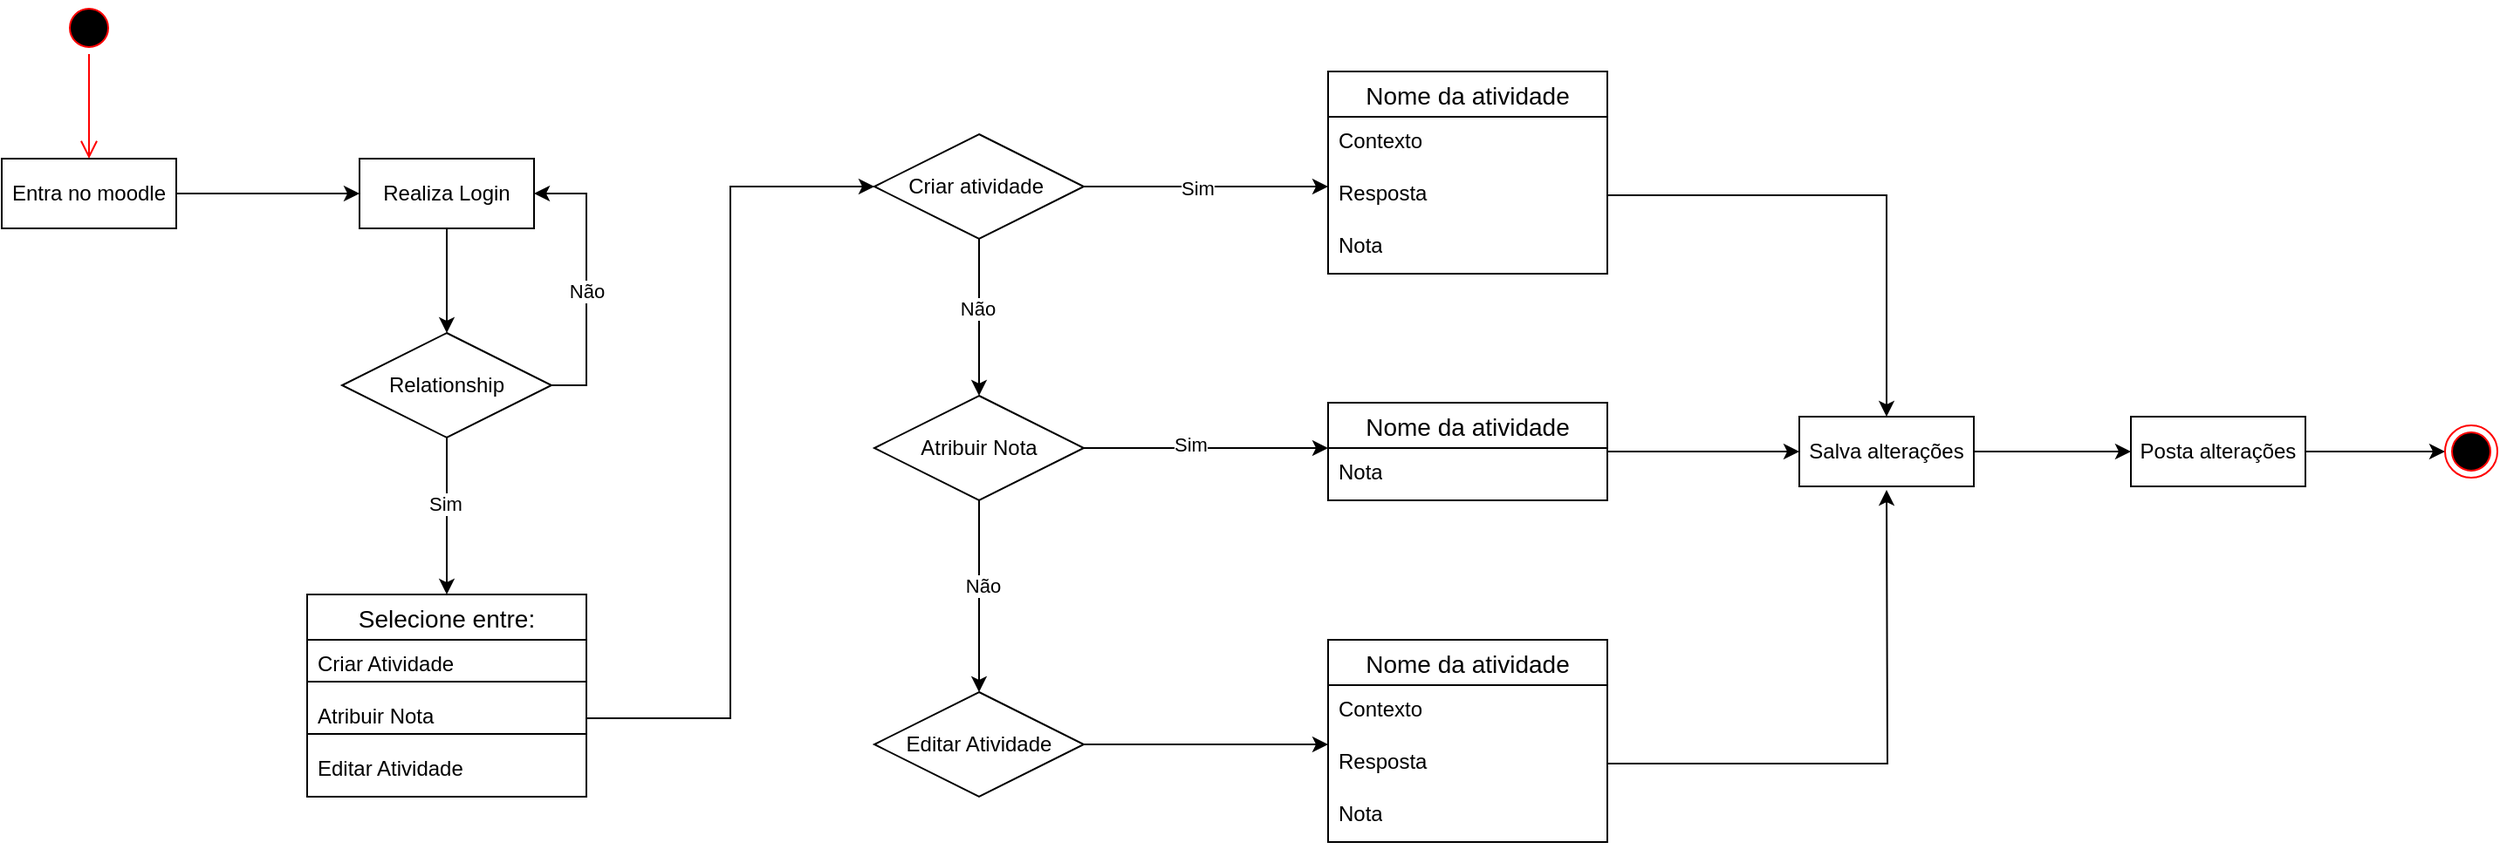 <mxfile version="26.2.14">
  <diagram name="Página-1" id="aadvaXvz3xNN6cNCRIRH">
    <mxGraphModel dx="1549" dy="416" grid="1" gridSize="10" guides="1" tooltips="1" connect="1" arrows="1" fold="1" page="1" pageScale="1" pageWidth="827" pageHeight="1169" math="0" shadow="0">
      <root>
        <mxCell id="0" />
        <mxCell id="1" parent="0" />
        <mxCell id="GmzIKZ3pkgm3_h0EF6fk-5" value="" style="ellipse;html=1;shape=startState;fillColor=#000000;strokeColor=#ff0000;" vertex="1" parent="1">
          <mxGeometry x="-765" y="20" width="30" height="30" as="geometry" />
        </mxCell>
        <mxCell id="GmzIKZ3pkgm3_h0EF6fk-6" value="" style="edgeStyle=orthogonalEdgeStyle;html=1;verticalAlign=bottom;endArrow=open;endSize=8;strokeColor=#ff0000;rounded=0;" edge="1" source="GmzIKZ3pkgm3_h0EF6fk-5" parent="1">
          <mxGeometry relative="1" as="geometry">
            <mxPoint x="-750" y="110" as="targetPoint" />
          </mxGeometry>
        </mxCell>
        <mxCell id="GmzIKZ3pkgm3_h0EF6fk-18" style="edgeStyle=orthogonalEdgeStyle;rounded=0;orthogonalLoop=1;jettySize=auto;html=1;exitX=1;exitY=0.5;exitDx=0;exitDy=0;entryX=0;entryY=0.5;entryDx=0;entryDy=0;" edge="1" parent="1" source="GmzIKZ3pkgm3_h0EF6fk-8" target="GmzIKZ3pkgm3_h0EF6fk-9">
          <mxGeometry relative="1" as="geometry" />
        </mxCell>
        <mxCell id="GmzIKZ3pkgm3_h0EF6fk-8" value="Entra no moodle" style="whiteSpace=wrap;html=1;align=center;" vertex="1" parent="1">
          <mxGeometry x="-800" y="110" width="100" height="40" as="geometry" />
        </mxCell>
        <mxCell id="GmzIKZ3pkgm3_h0EF6fk-17" style="edgeStyle=orthogonalEdgeStyle;rounded=0;orthogonalLoop=1;jettySize=auto;html=1;exitX=0.5;exitY=1;exitDx=0;exitDy=0;entryX=0.5;entryY=0;entryDx=0;entryDy=0;" edge="1" parent="1" source="GmzIKZ3pkgm3_h0EF6fk-9" target="GmzIKZ3pkgm3_h0EF6fk-11">
          <mxGeometry relative="1" as="geometry" />
        </mxCell>
        <mxCell id="GmzIKZ3pkgm3_h0EF6fk-9" value="Realiza Login" style="whiteSpace=wrap;html=1;align=center;" vertex="1" parent="1">
          <mxGeometry x="-595" y="110" width="100" height="40" as="geometry" />
        </mxCell>
        <mxCell id="GmzIKZ3pkgm3_h0EF6fk-13" style="edgeStyle=orthogonalEdgeStyle;rounded=0;orthogonalLoop=1;jettySize=auto;html=1;exitX=1;exitY=0.5;exitDx=0;exitDy=0;entryX=1;entryY=0.5;entryDx=0;entryDy=0;" edge="1" parent="1" source="GmzIKZ3pkgm3_h0EF6fk-11" target="GmzIKZ3pkgm3_h0EF6fk-9">
          <mxGeometry relative="1" as="geometry" />
        </mxCell>
        <mxCell id="GmzIKZ3pkgm3_h0EF6fk-14" value="Não" style="edgeLabel;html=1;align=center;verticalAlign=middle;resizable=0;points=[];" vertex="1" connectable="0" parent="GmzIKZ3pkgm3_h0EF6fk-13">
          <mxGeometry x="-0.076" relative="1" as="geometry">
            <mxPoint as="offset" />
          </mxGeometry>
        </mxCell>
        <mxCell id="GmzIKZ3pkgm3_h0EF6fk-15" style="edgeStyle=orthogonalEdgeStyle;rounded=0;orthogonalLoop=1;jettySize=auto;html=1;exitX=0.5;exitY=1;exitDx=0;exitDy=0;" edge="1" parent="1" source="GmzIKZ3pkgm3_h0EF6fk-11">
          <mxGeometry relative="1" as="geometry">
            <mxPoint x="-545" y="360" as="targetPoint" />
          </mxGeometry>
        </mxCell>
        <mxCell id="GmzIKZ3pkgm3_h0EF6fk-16" value="Sim" style="edgeLabel;html=1;align=center;verticalAlign=middle;resizable=0;points=[];" vertex="1" connectable="0" parent="GmzIKZ3pkgm3_h0EF6fk-15">
          <mxGeometry x="-0.172" y="-1" relative="1" as="geometry">
            <mxPoint as="offset" />
          </mxGeometry>
        </mxCell>
        <mxCell id="GmzIKZ3pkgm3_h0EF6fk-11" value="Relationship" style="shape=rhombus;perimeter=rhombusPerimeter;whiteSpace=wrap;html=1;align=center;" vertex="1" parent="1">
          <mxGeometry x="-605" y="210" width="120" height="60" as="geometry" />
        </mxCell>
        <mxCell id="GmzIKZ3pkgm3_h0EF6fk-25" value="Selecione entre:" style="swimlane;fontStyle=0;childLayout=stackLayout;horizontal=1;startSize=26;horizontalStack=0;resizeParent=1;resizeParentMax=0;resizeLast=0;collapsible=1;marginBottom=0;align=center;fontSize=14;" vertex="1" parent="1">
          <mxGeometry x="-625" y="360" width="160" height="116" as="geometry" />
        </mxCell>
        <mxCell id="GmzIKZ3pkgm3_h0EF6fk-26" value="Criar Atividade" style="text;strokeColor=none;fillColor=none;spacingLeft=4;spacingRight=4;overflow=hidden;rotatable=0;points=[[0,0.5],[1,0.5]];portConstraint=eastwest;fontSize=12;whiteSpace=wrap;html=1;" vertex="1" parent="GmzIKZ3pkgm3_h0EF6fk-25">
          <mxGeometry y="26" width="160" height="30" as="geometry" />
        </mxCell>
        <mxCell id="GmzIKZ3pkgm3_h0EF6fk-35" value="" style="endArrow=none;html=1;rounded=0;" edge="1" parent="GmzIKZ3pkgm3_h0EF6fk-25">
          <mxGeometry relative="1" as="geometry">
            <mxPoint y="50" as="sourcePoint" />
            <mxPoint x="160" y="50" as="targetPoint" />
          </mxGeometry>
        </mxCell>
        <mxCell id="GmzIKZ3pkgm3_h0EF6fk-27" value="Atribuir Nota" style="text;strokeColor=none;fillColor=none;spacingLeft=4;spacingRight=4;overflow=hidden;rotatable=0;points=[[0,0.5],[1,0.5]];portConstraint=eastwest;fontSize=12;whiteSpace=wrap;html=1;" vertex="1" parent="GmzIKZ3pkgm3_h0EF6fk-25">
          <mxGeometry y="56" width="160" height="30" as="geometry" />
        </mxCell>
        <mxCell id="GmzIKZ3pkgm3_h0EF6fk-34" value="" style="endArrow=none;html=1;rounded=0;" edge="1" parent="GmzIKZ3pkgm3_h0EF6fk-25">
          <mxGeometry relative="1" as="geometry">
            <mxPoint y="80" as="sourcePoint" />
            <mxPoint x="160" y="80" as="targetPoint" />
          </mxGeometry>
        </mxCell>
        <mxCell id="GmzIKZ3pkgm3_h0EF6fk-28" value="Editar Atividade" style="text;strokeColor=none;fillColor=none;spacingLeft=4;spacingRight=4;overflow=hidden;rotatable=0;points=[[0,0.5],[1,0.5]];portConstraint=eastwest;fontSize=12;whiteSpace=wrap;html=1;" vertex="1" parent="GmzIKZ3pkgm3_h0EF6fk-25">
          <mxGeometry y="86" width="160" height="30" as="geometry" />
        </mxCell>
        <mxCell id="GmzIKZ3pkgm3_h0EF6fk-37" style="edgeStyle=orthogonalEdgeStyle;rounded=0;orthogonalLoop=1;jettySize=auto;html=1;exitX=1;exitY=0.5;exitDx=0;exitDy=0;entryX=0;entryY=0.5;entryDx=0;entryDy=0;" edge="1" parent="1" source="GmzIKZ3pkgm3_h0EF6fk-30">
          <mxGeometry relative="1" as="geometry">
            <mxPoint x="-40.0" y="126" as="targetPoint" />
          </mxGeometry>
        </mxCell>
        <mxCell id="GmzIKZ3pkgm3_h0EF6fk-46" value="Sim" style="edgeLabel;html=1;align=center;verticalAlign=middle;resizable=0;points=[];" vertex="1" connectable="0" parent="GmzIKZ3pkgm3_h0EF6fk-37">
          <mxGeometry x="-0.081" y="-1" relative="1" as="geometry">
            <mxPoint as="offset" />
          </mxGeometry>
        </mxCell>
        <mxCell id="GmzIKZ3pkgm3_h0EF6fk-42" style="edgeStyle=orthogonalEdgeStyle;rounded=0;orthogonalLoop=1;jettySize=auto;html=1;exitX=0.5;exitY=1;exitDx=0;exitDy=0;entryX=0.5;entryY=0;entryDx=0;entryDy=0;" edge="1" parent="1" source="GmzIKZ3pkgm3_h0EF6fk-30" target="GmzIKZ3pkgm3_h0EF6fk-38">
          <mxGeometry relative="1" as="geometry" />
        </mxCell>
        <mxCell id="GmzIKZ3pkgm3_h0EF6fk-47" value="Não" style="edgeLabel;html=1;align=center;verticalAlign=middle;resizable=0;points=[];" vertex="1" connectable="0" parent="GmzIKZ3pkgm3_h0EF6fk-42">
          <mxGeometry x="-0.122" y="-1" relative="1" as="geometry">
            <mxPoint as="offset" />
          </mxGeometry>
        </mxCell>
        <mxCell id="GmzIKZ3pkgm3_h0EF6fk-30" value="Criar atividade&amp;nbsp;" style="shape=rhombus;perimeter=rhombusPerimeter;whiteSpace=wrap;html=1;align=center;" vertex="1" parent="1">
          <mxGeometry x="-300" y="96" width="120" height="60" as="geometry" />
        </mxCell>
        <mxCell id="GmzIKZ3pkgm3_h0EF6fk-43" style="edgeStyle=orthogonalEdgeStyle;rounded=0;orthogonalLoop=1;jettySize=auto;html=1;exitX=1;exitY=0.5;exitDx=0;exitDy=0;entryX=0;entryY=0.5;entryDx=0;entryDy=0;" edge="1" parent="1" source="GmzIKZ3pkgm3_h0EF6fk-38">
          <mxGeometry relative="1" as="geometry">
            <mxPoint x="-40.0" y="276" as="targetPoint" />
          </mxGeometry>
        </mxCell>
        <mxCell id="GmzIKZ3pkgm3_h0EF6fk-48" value="Sim" style="edgeLabel;html=1;align=center;verticalAlign=middle;resizable=0;points=[];" vertex="1" connectable="0" parent="GmzIKZ3pkgm3_h0EF6fk-43">
          <mxGeometry x="-0.129" y="2" relative="1" as="geometry">
            <mxPoint as="offset" />
          </mxGeometry>
        </mxCell>
        <mxCell id="GmzIKZ3pkgm3_h0EF6fk-44" style="edgeStyle=orthogonalEdgeStyle;rounded=0;orthogonalLoop=1;jettySize=auto;html=1;exitX=0.5;exitY=1;exitDx=0;exitDy=0;entryX=0.5;entryY=0;entryDx=0;entryDy=0;" edge="1" parent="1" source="GmzIKZ3pkgm3_h0EF6fk-38" target="GmzIKZ3pkgm3_h0EF6fk-39">
          <mxGeometry relative="1" as="geometry" />
        </mxCell>
        <mxCell id="GmzIKZ3pkgm3_h0EF6fk-49" value="Não" style="edgeLabel;html=1;align=center;verticalAlign=middle;resizable=0;points=[];" vertex="1" connectable="0" parent="GmzIKZ3pkgm3_h0EF6fk-44">
          <mxGeometry x="-0.115" y="2" relative="1" as="geometry">
            <mxPoint as="offset" />
          </mxGeometry>
        </mxCell>
        <mxCell id="GmzIKZ3pkgm3_h0EF6fk-38" value="Atribuir Nota" style="shape=rhombus;perimeter=rhombusPerimeter;whiteSpace=wrap;html=1;align=center;" vertex="1" parent="1">
          <mxGeometry x="-300" y="246" width="120" height="60" as="geometry" />
        </mxCell>
        <mxCell id="GmzIKZ3pkgm3_h0EF6fk-45" style="edgeStyle=orthogonalEdgeStyle;rounded=0;orthogonalLoop=1;jettySize=auto;html=1;exitX=1;exitY=0.5;exitDx=0;exitDy=0;entryX=0;entryY=0.5;entryDx=0;entryDy=0;" edge="1" parent="1" source="GmzIKZ3pkgm3_h0EF6fk-39">
          <mxGeometry relative="1" as="geometry">
            <mxPoint x="-40.0" y="446" as="targetPoint" />
          </mxGeometry>
        </mxCell>
        <mxCell id="GmzIKZ3pkgm3_h0EF6fk-39" value="Editar Atividade" style="shape=rhombus;perimeter=rhombusPerimeter;whiteSpace=wrap;html=1;align=center;" vertex="1" parent="1">
          <mxGeometry x="-300" y="416" width="120" height="60" as="geometry" />
        </mxCell>
        <mxCell id="GmzIKZ3pkgm3_h0EF6fk-53" style="edgeStyle=orthogonalEdgeStyle;rounded=0;orthogonalLoop=1;jettySize=auto;html=1;exitX=1;exitY=0.5;exitDx=0;exitDy=0;entryX=0;entryY=0.5;entryDx=0;entryDy=0;" edge="1" parent="1" source="GmzIKZ3pkgm3_h0EF6fk-27" target="GmzIKZ3pkgm3_h0EF6fk-30">
          <mxGeometry relative="1" as="geometry" />
        </mxCell>
        <mxCell id="GmzIKZ3pkgm3_h0EF6fk-57" value="Nome da atividade" style="swimlane;fontStyle=0;childLayout=stackLayout;horizontal=1;startSize=26;horizontalStack=0;resizeParent=1;resizeParentMax=0;resizeLast=0;collapsible=1;marginBottom=0;align=center;fontSize=14;" vertex="1" parent="1">
          <mxGeometry x="-40" y="60" width="160" height="116" as="geometry" />
        </mxCell>
        <mxCell id="GmzIKZ3pkgm3_h0EF6fk-58" value="Contexto" style="text;strokeColor=none;fillColor=none;spacingLeft=4;spacingRight=4;overflow=hidden;rotatable=0;points=[[0,0.5],[1,0.5]];portConstraint=eastwest;fontSize=12;whiteSpace=wrap;html=1;" vertex="1" parent="GmzIKZ3pkgm3_h0EF6fk-57">
          <mxGeometry y="26" width="160" height="30" as="geometry" />
        </mxCell>
        <mxCell id="GmzIKZ3pkgm3_h0EF6fk-59" value="Resposta" style="text;strokeColor=none;fillColor=none;spacingLeft=4;spacingRight=4;overflow=hidden;rotatable=0;points=[[0,0.5],[1,0.5]];portConstraint=eastwest;fontSize=12;whiteSpace=wrap;html=1;" vertex="1" parent="GmzIKZ3pkgm3_h0EF6fk-57">
          <mxGeometry y="56" width="160" height="30" as="geometry" />
        </mxCell>
        <mxCell id="GmzIKZ3pkgm3_h0EF6fk-60" value="Nota" style="text;strokeColor=none;fillColor=none;spacingLeft=4;spacingRight=4;overflow=hidden;rotatable=0;points=[[0,0.5],[1,0.5]];portConstraint=eastwest;fontSize=12;whiteSpace=wrap;html=1;" vertex="1" parent="GmzIKZ3pkgm3_h0EF6fk-57">
          <mxGeometry y="86" width="160" height="30" as="geometry" />
        </mxCell>
        <mxCell id="GmzIKZ3pkgm3_h0EF6fk-70" style="edgeStyle=orthogonalEdgeStyle;rounded=0;orthogonalLoop=1;jettySize=auto;html=1;exitX=1;exitY=0.5;exitDx=0;exitDy=0;entryX=0;entryY=0.5;entryDx=0;entryDy=0;" edge="1" parent="1" source="GmzIKZ3pkgm3_h0EF6fk-61" target="GmzIKZ3pkgm3_h0EF6fk-69">
          <mxGeometry relative="1" as="geometry" />
        </mxCell>
        <mxCell id="GmzIKZ3pkgm3_h0EF6fk-61" value="Nome da atividade" style="swimlane;fontStyle=0;childLayout=stackLayout;horizontal=1;startSize=26;horizontalStack=0;resizeParent=1;resizeParentMax=0;resizeLast=0;collapsible=1;marginBottom=0;align=center;fontSize=14;" vertex="1" parent="1">
          <mxGeometry x="-40" y="250" width="160" height="56" as="geometry" />
        </mxCell>
        <mxCell id="GmzIKZ3pkgm3_h0EF6fk-62" value="Nota" style="text;strokeColor=none;fillColor=none;spacingLeft=4;spacingRight=4;overflow=hidden;rotatable=0;points=[[0,0.5],[1,0.5]];portConstraint=eastwest;fontSize=12;whiteSpace=wrap;html=1;" vertex="1" parent="GmzIKZ3pkgm3_h0EF6fk-61">
          <mxGeometry y="26" width="160" height="30" as="geometry" />
        </mxCell>
        <mxCell id="GmzIKZ3pkgm3_h0EF6fk-65" value="Nome da atividade" style="swimlane;fontStyle=0;childLayout=stackLayout;horizontal=1;startSize=26;horizontalStack=0;resizeParent=1;resizeParentMax=0;resizeLast=0;collapsible=1;marginBottom=0;align=center;fontSize=14;" vertex="1" parent="1">
          <mxGeometry x="-40" y="386" width="160" height="116" as="geometry" />
        </mxCell>
        <mxCell id="GmzIKZ3pkgm3_h0EF6fk-66" value="Contexto" style="text;strokeColor=none;fillColor=none;spacingLeft=4;spacingRight=4;overflow=hidden;rotatable=0;points=[[0,0.5],[1,0.5]];portConstraint=eastwest;fontSize=12;whiteSpace=wrap;html=1;" vertex="1" parent="GmzIKZ3pkgm3_h0EF6fk-65">
          <mxGeometry y="26" width="160" height="30" as="geometry" />
        </mxCell>
        <mxCell id="GmzIKZ3pkgm3_h0EF6fk-72" style="edgeStyle=orthogonalEdgeStyle;rounded=0;orthogonalLoop=1;jettySize=auto;html=1;exitX=1;exitY=0.5;exitDx=0;exitDy=0;" edge="1" parent="GmzIKZ3pkgm3_h0EF6fk-65" source="GmzIKZ3pkgm3_h0EF6fk-67">
          <mxGeometry relative="1" as="geometry">
            <mxPoint x="320" y="-86" as="targetPoint" />
          </mxGeometry>
        </mxCell>
        <mxCell id="GmzIKZ3pkgm3_h0EF6fk-67" value="Resposta" style="text;strokeColor=none;fillColor=none;spacingLeft=4;spacingRight=4;overflow=hidden;rotatable=0;points=[[0,0.5],[1,0.5]];portConstraint=eastwest;fontSize=12;whiteSpace=wrap;html=1;" vertex="1" parent="GmzIKZ3pkgm3_h0EF6fk-65">
          <mxGeometry y="56" width="160" height="30" as="geometry" />
        </mxCell>
        <mxCell id="GmzIKZ3pkgm3_h0EF6fk-68" value="Nota" style="text;strokeColor=none;fillColor=none;spacingLeft=4;spacingRight=4;overflow=hidden;rotatable=0;points=[[0,0.5],[1,0.5]];portConstraint=eastwest;fontSize=12;whiteSpace=wrap;html=1;" vertex="1" parent="GmzIKZ3pkgm3_h0EF6fk-65">
          <mxGeometry y="86" width="160" height="30" as="geometry" />
        </mxCell>
        <mxCell id="GmzIKZ3pkgm3_h0EF6fk-74" style="edgeStyle=orthogonalEdgeStyle;rounded=0;orthogonalLoop=1;jettySize=auto;html=1;exitX=1;exitY=0.5;exitDx=0;exitDy=0;" edge="1" parent="1" source="GmzIKZ3pkgm3_h0EF6fk-69" target="GmzIKZ3pkgm3_h0EF6fk-73">
          <mxGeometry relative="1" as="geometry" />
        </mxCell>
        <mxCell id="GmzIKZ3pkgm3_h0EF6fk-69" value="Salva alterações" style="whiteSpace=wrap;html=1;align=center;" vertex="1" parent="1">
          <mxGeometry x="230" y="258" width="100" height="40" as="geometry" />
        </mxCell>
        <mxCell id="GmzIKZ3pkgm3_h0EF6fk-71" style="edgeStyle=orthogonalEdgeStyle;rounded=0;orthogonalLoop=1;jettySize=auto;html=1;exitX=1;exitY=0.5;exitDx=0;exitDy=0;entryX=0.5;entryY=0;entryDx=0;entryDy=0;" edge="1" parent="1" source="GmzIKZ3pkgm3_h0EF6fk-59" target="GmzIKZ3pkgm3_h0EF6fk-69">
          <mxGeometry relative="1" as="geometry" />
        </mxCell>
        <mxCell id="GmzIKZ3pkgm3_h0EF6fk-76" style="edgeStyle=orthogonalEdgeStyle;rounded=0;orthogonalLoop=1;jettySize=auto;html=1;exitX=1;exitY=0.5;exitDx=0;exitDy=0;" edge="1" parent="1" source="GmzIKZ3pkgm3_h0EF6fk-73" target="GmzIKZ3pkgm3_h0EF6fk-75">
          <mxGeometry relative="1" as="geometry" />
        </mxCell>
        <mxCell id="GmzIKZ3pkgm3_h0EF6fk-73" value="Posta alterações" style="whiteSpace=wrap;html=1;align=center;" vertex="1" parent="1">
          <mxGeometry x="420" y="258" width="100" height="40" as="geometry" />
        </mxCell>
        <mxCell id="GmzIKZ3pkgm3_h0EF6fk-75" value="" style="ellipse;html=1;shape=endState;fillColor=#000000;strokeColor=#ff0000;" vertex="1" parent="1">
          <mxGeometry x="600" y="263" width="30" height="30" as="geometry" />
        </mxCell>
      </root>
    </mxGraphModel>
  </diagram>
</mxfile>
